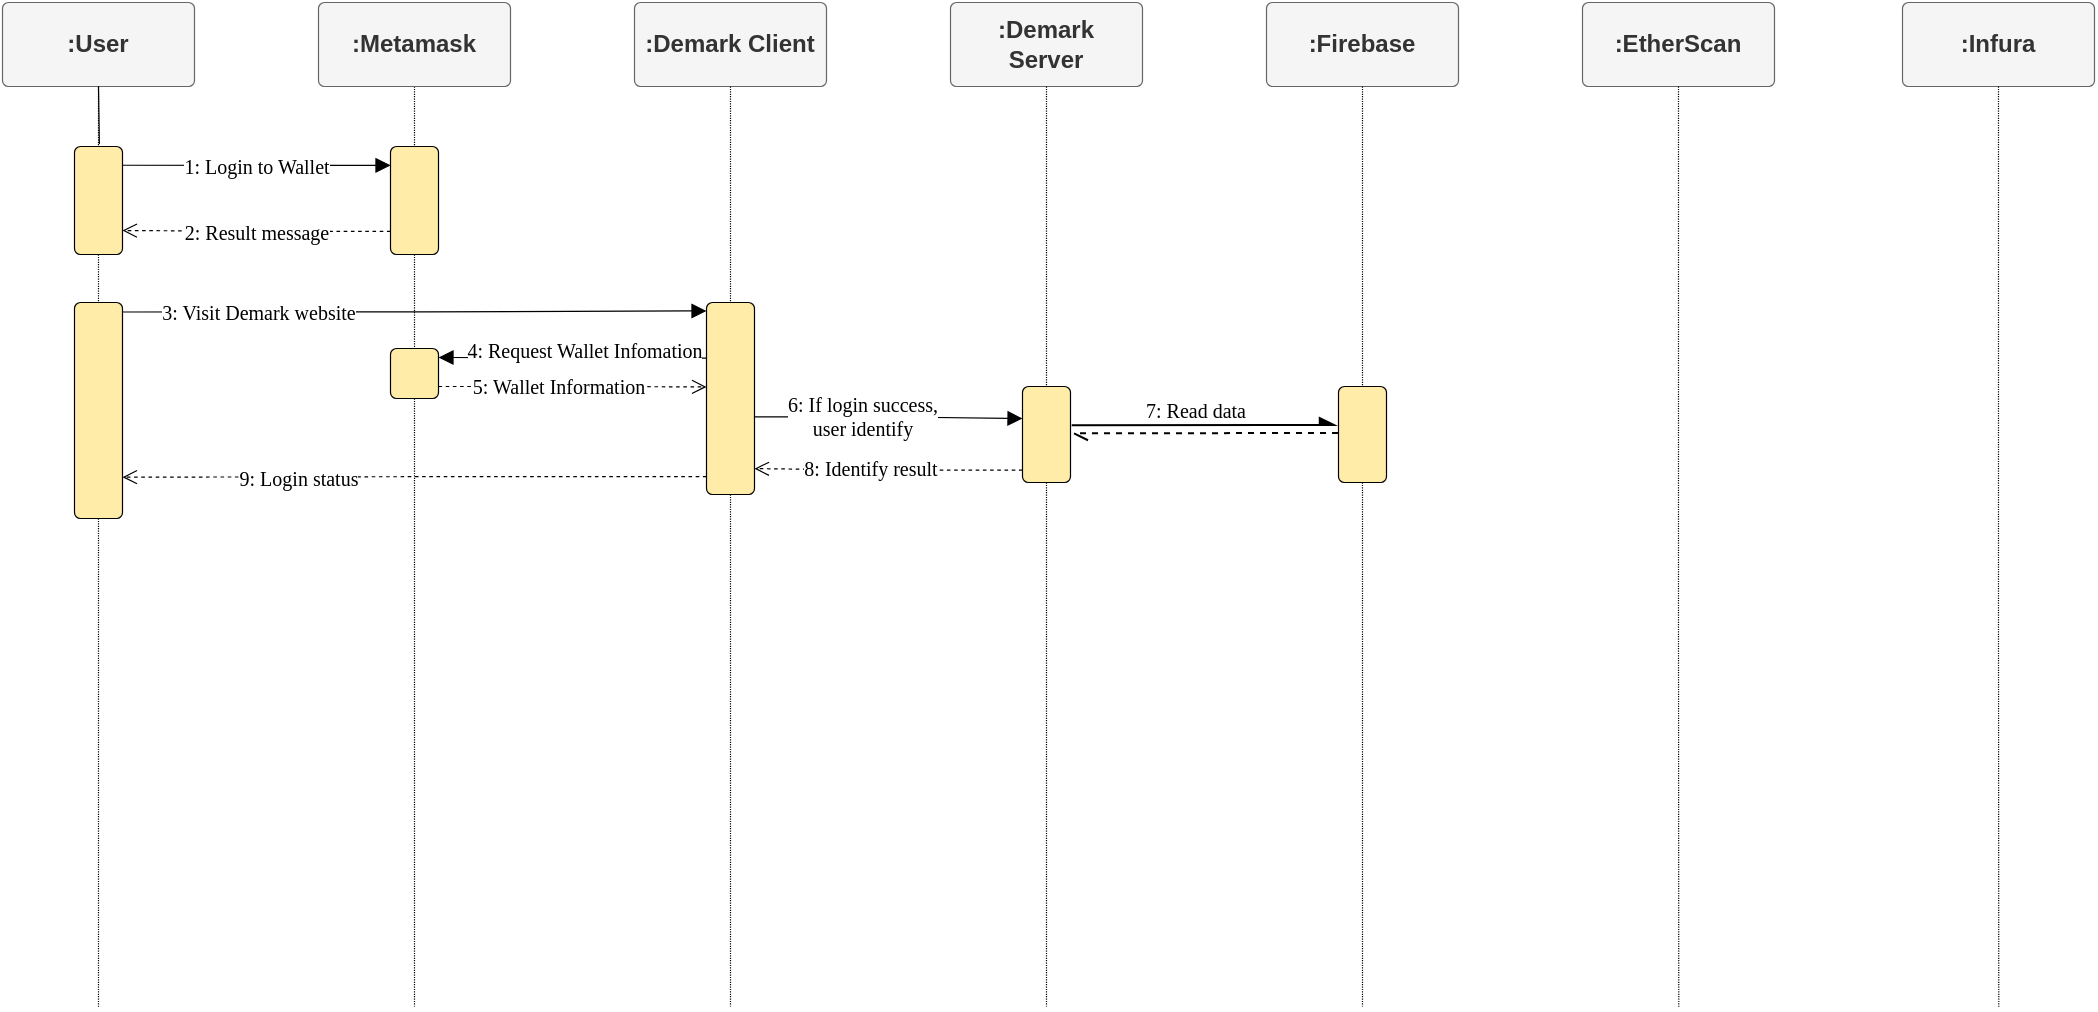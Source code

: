 <mxfile version="10.6.5" type="device"><diagram id="q42SDyfOa0EmIzjOlczK" name="Login"><mxGraphModel dx="1394" dy="725" grid="1" gridSize="10" guides="1" tooltips="1" connect="1" arrows="1" fold="1" page="1" pageScale="1" pageWidth="3300" pageHeight="4681" math="0" shadow="0"><root><mxCell id="0"/><mxCell id="1" parent="0"/><mxCell id="zXqheME5km_wO78jbemi-42" value="" style="html=1;jettySize=18;fontSize=11;strokeOpacity=100;dashed=1;dashPattern=1 1;strokeWidth=0.6;rounded=1;arcSize=10;edgeStyle=orthogonalEdgeStyle;startArrow=none;endArrow=none;exitX=0.5;exitY=1.007;exitPerimeter=1;" parent="1" source="zXqheME5km_wO78jbemi-79" edge="1"><mxGeometry width="100" height="100" relative="1" as="geometry"><mxPoint x="930" y="770" as="targetPoint"/></mxGeometry></mxCell><mxCell id="zXqheME5km_wO78jbemi-43" value="" style="html=1;jettySize=18;fontSize=11;strokeOpacity=100;dashed=1;dashPattern=1 1;strokeWidth=0.6;rounded=1;arcSize=10;edgeStyle=orthogonalEdgeStyle;startArrow=none;endArrow=none;exitX=0.5;exitY=1.007;exitPerimeter=1;" parent="1" source="zXqheME5km_wO78jbemi-47" edge="1"><mxGeometry width="100" height="100" relative="1" as="geometry"><mxPoint x="456" y="770" as="targetPoint"/></mxGeometry></mxCell><mxCell id="zXqheME5km_wO78jbemi-44" value=":User" style="html=1;whiteSpace=wrap;;fontSize=12;fontColor=#333333;fontStyle=1;spacing=5;strokeOpacity=100;fillOpacity=100;rounded=1;absoluteArcSize=1;arcSize=6;fillColor=#f5f5f5;strokeWidth=0.6;strokeColor=#666666;" parent="1" vertex="1"><mxGeometry x="250" y="268" width="96" height="42" as="geometry"/></mxCell><mxCell id="zXqheME5km_wO78jbemi-45" value=":Demark Client" style="html=1;whiteSpace=wrap;;fontSize=12;fontColor=#333333;fontStyle=1;spacing=5;strokeOpacity=100;fillOpacity=100;rounded=1;absoluteArcSize=1;arcSize=6;fillColor=#f5f5f5;strokeWidth=0.6;strokeColor=#666666;" parent="1" vertex="1"><mxGeometry x="566" y="268" width="96" height="42" as="geometry"/></mxCell><mxCell id="zXqheME5km_wO78jbemi-46" value=":Demark Server" style="html=1;whiteSpace=wrap;;fontSize=12;fontColor=#333333;fontStyle=1;spacing=5;strokeOpacity=100;fillOpacity=100;rounded=1;absoluteArcSize=1;arcSize=6;fillColor=#f5f5f5;strokeWidth=0.6;strokeColor=#666666;" parent="1" vertex="1"><mxGeometry x="724" y="268" width="96" height="42" as="geometry"/></mxCell><mxCell id="zXqheME5km_wO78jbemi-47" value=":Metamask" style="html=1;whiteSpace=wrap;;fontSize=12;fontColor=#333333;fontStyle=1;spacing=5;strokeOpacity=100;fillOpacity=100;rounded=1;absoluteArcSize=1;arcSize=6;fillColor=#f5f5f5;strokeWidth=0.6;strokeColor=#666666;" parent="1" vertex="1"><mxGeometry x="408" y="268" width="96" height="42" as="geometry"/></mxCell><mxCell id="zXqheME5km_wO78jbemi-48" value="" style="html=1;jettySize=18;fontSize=11;strokeOpacity=100;strokeWidth=0.6;rounded=1;arcSize=10;edgeStyle=orthogonalEdgeStyle;startArrow=none;endArrow=none;exitX=0.5;exitY=1.007;exitPerimeter=1;" parent="1" source="zXqheME5km_wO78jbemi-44" edge="1"><mxGeometry width="100" height="100" relative="1" as="geometry"><mxPoint x="298.429" y="338.714" as="targetPoint"/></mxGeometry></mxCell><mxCell id="zXqheME5km_wO78jbemi-49" value="" style="html=1;whiteSpace=wrap;;fontSize=11;spacing=0;strokeOpacity=100;fillOpacity=100;rounded=1;absoluteArcSize=1;arcSize=6;fillColor=#ffeca9;strokeWidth=0.6;" parent="1" vertex="1"><mxGeometry x="444" y="340" width="24" height="54" as="geometry"/></mxCell><mxCell id="zXqheME5km_wO78jbemi-50" value="" style="html=1;jettySize=18;fontSize=11;strokeOpacity=100;strokeWidth=0.6;rounded=1;arcSize=10;startArrow=none;endArrow=block;endFill=1;exitX=1.012;exitY=0.166;exitPerimeter=1;entryX=-0.013;entryY=0.166;entryPerimeter=1;" parent="1" source="zXqheME5km_wO78jbemi-61" target="zXqheME5km_wO78jbemi-49" edge="1"><mxGeometry width="100" height="100" relative="1" as="geometry"/></mxCell><mxCell id="zXqheME5km_wO78jbemi-51" value="1: Login to Wallet" style="text;html=1;resizable=0;labelBackgroundColor=#ffffff;align=center;verticalAlign=middle;fontSize=10;fontFamily=Times New Roman;" parent="zXqheME5km_wO78jbemi-50" vertex="1"><mxGeometry relative="1" as="geometry"/></mxCell><mxCell id="zXqheME5km_wO78jbemi-52" value="" style="html=1;jettySize=18;fontSize=11;strokeOpacity=100;dashed=1;dashPattern=1 1;strokeWidth=0.6;rounded=1;arcSize=10;edgeStyle=orthogonalEdgeStyle;startArrow=none;endArrow=none;exitX=0.5;exitY=1.007;exitPerimeter=1;" parent="1" source="zXqheME5km_wO78jbemi-44" edge="1"><mxGeometry width="100" height="100" relative="1" as="geometry"><mxPoint x="297.857" y="770.143" as="targetPoint"/><Array as="points"><mxPoint x="298" y="770"/></Array></mxGeometry></mxCell><mxCell id="zXqheME5km_wO78jbemi-53" value="" style="html=1;whiteSpace=wrap;;fontSize=11;spacing=0;strokeOpacity=100;fillOpacity=100;rounded=1;absoluteArcSize=1;arcSize=6;fillColor=#ffeca9;strokeWidth=0.6;" parent="1" vertex="1"><mxGeometry x="286" y="418" width="24" height="108" as="geometry"/></mxCell><mxCell id="zXqheME5km_wO78jbemi-54" value="" style="html=1;jettySize=18;fontSize=11;strokeOpacity=100;dashed=1;dashPattern=1 1;strokeWidth=0.6;rounded=1;arcSize=10;edgeStyle=orthogonalEdgeStyle;startArrow=none;endArrow=none;exitX=0.5;exitY=1.007;exitPerimeter=1;" parent="1" source="zXqheME5km_wO78jbemi-45" edge="1"><mxGeometry width="100" height="100" relative="1" as="geometry"><mxPoint x="614" y="770" as="targetPoint"/></mxGeometry></mxCell><mxCell id="zXqheME5km_wO78jbemi-55" value="" style="html=1;whiteSpace=wrap;;fontSize=11;spacing=0;strokeOpacity=100;fillOpacity=100;rounded=1;absoluteArcSize=1;arcSize=6;fillColor=#ffeca9;strokeWidth=0.6;" parent="1" vertex="1"><mxGeometry x="602" y="418" width="24" height="96" as="geometry"/></mxCell><mxCell id="zXqheME5km_wO78jbemi-56" value="" style="html=1;jettySize=18;fontSize=11;strokeOpacity=100;dashed=1;dashPattern=1 1;strokeWidth=0.6;rounded=1;arcSize=10;edgeStyle=orthogonalEdgeStyle;startArrow=none;endArrow=none;exitX=0.5;exitY=1.007;exitPerimeter=1;" parent="1" source="zXqheME5km_wO78jbemi-46" edge="1"><mxGeometry width="100" height="100" relative="1" as="geometry"><mxPoint x="772" y="770" as="targetPoint"/></mxGeometry></mxCell><mxCell id="zXqheME5km_wO78jbemi-57" value="" style="html=1;whiteSpace=wrap;;fontSize=11;spacing=0;strokeOpacity=100;fillOpacity=100;rounded=1;absoluteArcSize=1;arcSize=6;fillColor=#ffeca9;strokeWidth=0.6;" parent="1" vertex="1"><mxGeometry x="760" y="460" width="24" height="48" as="geometry"/></mxCell><mxCell id="zXqheME5km_wO78jbemi-58" value=":Firebase" style="html=1;whiteSpace=wrap;;fontSize=12;fontColor=#333333;fontStyle=1;spacing=5;strokeOpacity=100;fillOpacity=100;rounded=1;absoluteArcSize=1;arcSize=6;fillColor=#f5f5f5;strokeWidth=0.6;strokeColor=#666666;" parent="1" vertex="1"><mxGeometry x="882" y="268" width="96" height="42" as="geometry"/></mxCell><mxCell id="zXqheME5km_wO78jbemi-59" value="" style="html=1;jettySize=18;fontSize=11;strokeOpacity=100;strokeWidth=0.6;rounded=1;arcSize=10;edgeStyle=orthogonalEdgeStyle;startArrow=none;endArrow=open;;exitX=-0.013;exitY=0.793;exitPerimeter=1;dashed=1;" parent="1" source="zXqheME5km_wO78jbemi-49" edge="1"><mxGeometry width="100" height="100" relative="1" as="geometry"><mxPoint x="310" y="382" as="targetPoint"/></mxGeometry></mxCell><mxCell id="zXqheME5km_wO78jbemi-60" value="2: Result message" style="text;html=1;resizable=0;labelBackgroundColor=#ffffff;align=center;verticalAlign=middle;fontSize=10;fontFamily=Times New Roman;" parent="zXqheME5km_wO78jbemi-59" vertex="1"><mxGeometry relative="1" as="geometry"/></mxCell><mxCell id="zXqheME5km_wO78jbemi-61" value="" style="html=1;whiteSpace=wrap;;fontSize=11;spacing=0;strokeOpacity=100;fillOpacity=100;rounded=1;absoluteArcSize=1;arcSize=6;fillColor=#ffeca9;strokeWidth=0.6;" parent="1" vertex="1"><mxGeometry x="286" y="340" width="24" height="54" as="geometry"/></mxCell><mxCell id="zXqheME5km_wO78jbemi-62" value="" style="html=1;jettySize=18;fontSize=11;strokeOpacity=100;strokeWidth=0.6;rounded=1;arcSize=10;edgeStyle=orthogonalEdgeStyle;startArrow=none;endArrow=block;endFill=1;exitX=1.012;exitY=0.033;exitPerimeter=1;entryX=-0.013;entryY=0.032;entryPerimeter=1;" parent="1" source="zXqheME5km_wO78jbemi-53" target="zXqheME5km_wO78jbemi-55" edge="1"><mxGeometry width="100" height="100" relative="1" as="geometry"><Array as="points"><mxPoint x="456" y="423"/></Array></mxGeometry></mxCell><mxCell id="zXqheME5km_wO78jbemi-63" value="3: Visit Demark website" style="text;html=1;resizable=0;labelBackgroundColor=#ffffff;align=center;verticalAlign=middle;fontSize=10;fontFamily=Times New Roman;" parent="zXqheME5km_wO78jbemi-62" vertex="1"><mxGeometry x="-0.535" relative="1" as="geometry"/></mxCell><mxCell id="zXqheME5km_wO78jbemi-64" value="" style="html=1;whiteSpace=wrap;;fontSize=11;spacing=0;strokeOpacity=100;fillOpacity=100;rounded=1;absoluteArcSize=1;arcSize=6;fillColor=#ffeca9;strokeWidth=0.6;" parent="1" vertex="1"><mxGeometry x="444" y="441" width="24" height="25" as="geometry"/></mxCell><mxCell id="zXqheME5km_wO78jbemi-65" value="" style="html=1;jettySize=18;fontSize=11;strokeOpacity=100;strokeWidth=0.6;rounded=1;arcSize=10;edgeStyle=orthogonalEdgeStyle;startArrow=none;endArrow=block;endFill=1;exitX=-0.013;exitY=0.284;exitPerimeter=1;entryX=1.012;entryY=0.171;entryPerimeter=1;" parent="1" source="zXqheME5km_wO78jbemi-55" target="zXqheME5km_wO78jbemi-64" edge="1"><mxGeometry width="100" height="100" relative="1" as="geometry"/></mxCell><mxCell id="zXqheME5km_wO78jbemi-66" value="4: Request Wallet Infomation" style="text;html=1;resizable=0;labelBackgroundColor=#ffffff;align=center;verticalAlign=middle;fontSize=10;fontFamily=Times New Roman;" parent="zXqheME5km_wO78jbemi-65" vertex="1"><mxGeometry relative="1" as="geometry"><mxPoint x="5.5" y="-4.5" as="offset"/></mxGeometry></mxCell><mxCell id="zXqheME5km_wO78jbemi-67" value="" style="html=1;jettySize=18;fontSize=11;strokeOpacity=100;strokeWidth=0.6;rounded=1;arcSize=10;edgeStyle=elbowEdgeStyle;startArrow=none;endArrow=open;;entryX=-0.013;entryY=0.438;entryPerimeter=1;dashed=1;" parent="1" target="zXqheME5km_wO78jbemi-55" edge="1"><mxGeometry width="100" height="100" relative="1" as="geometry"><mxPoint x="468" y="460" as="sourcePoint"/></mxGeometry></mxCell><mxCell id="zXqheME5km_wO78jbemi-68" value="5: Wallet Information  " style="text;html=1;resizable=0;labelBackgroundColor=#ffffff;align=center;verticalAlign=middle;fontSize=10;fontFamily=Times New Roman;" parent="zXqheME5km_wO78jbemi-67" vertex="1"><mxGeometry x="-0.11" relative="1" as="geometry"/></mxCell><mxCell id="zXqheME5km_wO78jbemi-69" value="" style="html=1;jettySize=18;fontSize=11;strokeWidth=0.6;rounded=1;arcSize=10;edgeStyle=orthogonalEdgeStyle;startArrow=none;endArrow=open;;exitX=-0.013;exitY=0.918;exitPerimeter=1;entryX=1.012;entryY=0.816;entryPerimeter=1;dashed=1;" parent="1" source="zXqheME5km_wO78jbemi-55" target="zXqheME5km_wO78jbemi-53" edge="1"><mxGeometry width="100" height="100" relative="1" as="geometry"/></mxCell><mxCell id="zXqheME5km_wO78jbemi-70" value="9: Login status" style="text;html=1;resizable=0;labelBackgroundColor=#ffffff;align=center;verticalAlign=middle;fontSize=10;fontFamily=Times New Roman;" parent="zXqheME5km_wO78jbemi-69" vertex="1"><mxGeometry x="0.398" relative="1" as="geometry"/></mxCell><mxCell id="zXqheME5km_wO78jbemi-71" value="" style="html=1;jettySize=18;fontSize=11;strokeWidth=0.6;rounded=1;arcSize=10;edgeStyle=orthogonalEdgeStyle;startArrow=none;endArrow=block;endFill=1;exitX=1.012;exitY=0.598;exitPerimeter=1;entryX=-0.013;entryY=0.329;entryPerimeter=1;" parent="1" source="zXqheME5km_wO78jbemi-55" target="zXqheME5km_wO78jbemi-57" edge="1"><mxGeometry width="100" height="100" relative="1" as="geometry"/></mxCell><mxCell id="zXqheME5km_wO78jbemi-72" value="6: If login success, &#10;user identify " style="text;html=1;resizable=0;labelBackgroundColor=#ffffff;align=center;verticalAlign=middle;fontSize=10;fontFamily=Times New Roman;" parent="zXqheME5km_wO78jbemi-71" vertex="1"><mxGeometry x="-0.204" relative="1" as="geometry"/></mxCell><mxCell id="zXqheME5km_wO78jbemi-73" value="" style="html=1;jettySize=18;fontSize=11;strokeWidth=0.6;rounded=1;arcSize=10;edgeStyle=orthogonalEdgeStyle;startArrow=none;endArrow=open;;exitX=-0.013;exitY=0.88;exitPerimeter=1;entryX=1.012;entryY=0.874;entryPerimeter=1;dashed=1;" parent="1" source="zXqheME5km_wO78jbemi-57" target="zXqheME5km_wO78jbemi-55" edge="1"><mxGeometry width="100" height="100" relative="1" as="geometry"/></mxCell><mxCell id="zXqheME5km_wO78jbemi-74" value="8: Identify result" style="text;html=1;resizable=0;labelBackgroundColor=#ffffff;align=center;verticalAlign=middle;fontSize=10;fontFamily=Times New Roman;" parent="zXqheME5km_wO78jbemi-73" vertex="1"><mxGeometry x="0.14" relative="1" as="geometry"/></mxCell><mxCell id="zXqheME5km_wO78jbemi-75" value=":EtherScan" style="html=1;whiteSpace=wrap;;fontSize=12;fontColor=#333333;fontStyle=1;spacing=5;strokeOpacity=100;fillOpacity=100;rounded=1;absoluteArcSize=1;arcSize=6;fillColor=#f5f5f5;strokeWidth=0.6;strokeColor=#666666;" parent="1" vertex="1"><mxGeometry x="1040" y="268" width="96" height="42" as="geometry"/></mxCell><mxCell id="zXqheME5km_wO78jbemi-76" value="" style="html=1;jettySize=18;fontSize=11;strokeOpacity=100;dashed=1;dashPattern=1 1;strokeWidth=0.6;rounded=1;arcSize=10;edgeStyle=orthogonalEdgeStyle;startArrow=none;endArrow=none;exitX=0.5;exitY=1.007;exitPerimeter=1;" parent="1" source="zXqheME5km_wO78jbemi-75" edge="1"><mxGeometry width="100" height="100" relative="1" as="geometry"><mxPoint x="1088.143" y="770.143" as="targetPoint"/><Array as="points"><mxPoint x="1088" y="586"/></Array></mxGeometry></mxCell><mxCell id="zXqheME5km_wO78jbemi-77" value=":Infura" style="html=1;whiteSpace=wrap;;fontSize=12;fontColor=#333333;fontStyle=1;spacing=5;strokeOpacity=100;fillOpacity=100;rounded=1;absoluteArcSize=1;arcSize=6;fillColor=#f5f5f5;strokeWidth=0.6;strokeColor=#666666;" parent="1" vertex="1"><mxGeometry x="1200" y="268" width="96" height="42" as="geometry"/></mxCell><mxCell id="zXqheME5km_wO78jbemi-78" value="" style="html=1;jettySize=18;fontSize=11;strokeOpacity=100;dashed=1;dashPattern=1 1;strokeWidth=0.6;rounded=1;arcSize=10;edgeStyle=orthogonalEdgeStyle;startArrow=none;endArrow=none;exitX=0.5;exitY=1.007;exitPerimeter=1;" parent="1" source="zXqheME5km_wO78jbemi-77" edge="1"><mxGeometry width="100" height="100" relative="1" as="geometry"><mxPoint x="1248.143" y="770.143" as="targetPoint"/><Array as="points"><mxPoint x="1248" y="586"/></Array></mxGeometry></mxCell><mxCell id="zXqheME5km_wO78jbemi-79" value="" style="html=1;whiteSpace=wrap;;fontSize=11;spacing=0;strokeOpacity=100;fillOpacity=100;rounded=1;absoluteArcSize=1;arcSize=6;fillColor=#ffeca9;strokeWidth=0.6;" parent="1" vertex="1"><mxGeometry x="918" y="460" width="24" height="48" as="geometry"/></mxCell><mxCell id="zXqheME5km_wO78jbemi-80" value="" style="html=1;jettySize=18;fontSize=11;strokeOpacity=100;dashed=1;dashPattern=1 1;strokeWidth=0.6;rounded=1;arcSize=10;edgeStyle=orthogonalEdgeStyle;startArrow=none;endArrow=none;exitX=0.5;exitY=1.007;exitPerimeter=1;" parent="1" source="zXqheME5km_wO78jbemi-58" target="zXqheME5km_wO78jbemi-79" edge="1"><mxGeometry width="100" height="100" relative="1" as="geometry"><mxPoint x="930" y="770" as="targetPoint"/><mxPoint x="930.143" y="310.143" as="sourcePoint"/></mxGeometry></mxCell><mxCell id="s6XIPR70PXLc_w5Ittrb-3" value="" style="endArrow=async;html=1;fontFamily=Times New Roman;fontSize=10;exitX=1;exitY=0.5;exitDx=0;exitDy=0;endFill=1;" parent="1" edge="1"><mxGeometry x="-0.045" y="9" width="50" height="50" relative="1" as="geometry"><mxPoint x="784.857" y="479.643" as="sourcePoint"/><mxPoint x="917" y="479.5" as="targetPoint"/><mxPoint as="offset"/></mxGeometry></mxCell><mxCell id="s6XIPR70PXLc_w5Ittrb-4" value="" style="endArrow=openAsync;html=1;fontFamily=Times New Roman;fontSize=10;entryX=1.05;entryY=0.605;entryDx=0;entryDy=0;endFill=0;startArrow=none;startFill=0;dashed=1;entryPerimeter=0;" parent="1" edge="1"><mxGeometry x="-0.045" y="9" width="50" height="50" relative="1" as="geometry"><mxPoint x="918" y="483.5" as="sourcePoint"/><mxPoint x="786" y="483.643" as="targetPoint"/><mxPoint as="offset"/></mxGeometry></mxCell><mxCell id="s6XIPR70PXLc_w5Ittrb-5" value="7: Read data" style="text;html=1;strokeColor=none;fillColor=none;align=center;verticalAlign=middle;whiteSpace=wrap;rounded=0;fontFamily=Times New Roman;fontSize=10;opacity=60;" parent="1" vertex="1"><mxGeometry x="812" y="462" width="70" height="20" as="geometry"/></mxCell></root></mxGraphModel></diagram><diagram id="dT1an9sNr-g8Qu-HjYo6" name="Activities"><mxGraphModel dx="664" dy="344" grid="1" gridSize="10" guides="1" tooltips="1" connect="1" arrows="1" fold="1" page="1" pageScale="1" pageWidth="3300" pageHeight="4681" math="0" shadow="0"><root><mxCell id="PCtuf9ZsmredUm2nHU_9-0"/><mxCell id="PCtuf9ZsmredUm2nHU_9-1" parent="PCtuf9ZsmredUm2nHU_9-0"/><mxCell id="CdoA7LbWWUph1VwDxsEv-32" value="" style="endArrow=openAsync;html=1;fontFamily=Times New Roman;fontSize=10;endFill=0;startArrow=none;startFill=0;exitX=0.159;exitY=0.013;exitDx=0;exitDy=0;exitPerimeter=0;" edge="1" parent="PCtuf9ZsmredUm2nHU_9-1" source="CdoA7LbWWUph1VwDxsEv-25"><mxGeometry width="50" height="50" relative="1" as="geometry"><mxPoint x="1226" y="450" as="sourcePoint"/><mxPoint x="756" y="452" as="targetPoint"/></mxGeometry></mxCell><mxCell id="vQp72ksrxZ0pHkr8b7_U-1" value="" style="html=1;jettySize=18;fontSize=11;strokeOpacity=100;dashed=1;dashPattern=1 1;strokeWidth=0.6;rounded=1;arcSize=10;edgeStyle=orthogonalEdgeStyle;startArrow=none;endArrow=none;exitX=0.5;exitY=1.007;exitPerimeter=1;" edge="1" parent="PCtuf9ZsmredUm2nHU_9-1" source="CdoA7LbWWUph1VwDxsEv-25"><mxGeometry width="100" height="100" relative="1" as="geometry"><mxPoint x="446" y="478" as="targetPoint"/></mxGeometry></mxCell><mxCell id="vQp72ksrxZ0pHkr8b7_U-2" value=":User" style="html=1;whiteSpace=wrap;;fontSize=12;fontColor=#333333;fontStyle=1;spacing=5;strokeOpacity=100;fillOpacity=100;rounded=1;absoluteArcSize=1;arcSize=6;fillColor=#f5f5f5;strokeWidth=0.6;strokeColor=#666666;opacity=60;" vertex="1" parent="PCtuf9ZsmredUm2nHU_9-1"><mxGeometry x="240" y="258" width="96" height="42" as="geometry"/></mxCell><mxCell id="vQp72ksrxZ0pHkr8b7_U-3" value=":Demark Client" style="html=1;whiteSpace=wrap;;fontSize=12;fontColor=#333333;fontStyle=1;spacing=5;strokeOpacity=100;fillOpacity=100;rounded=1;absoluteArcSize=1;arcSize=6;fillColor=#f5f5f5;strokeWidth=0.6;strokeColor=#666666;opacity=60;" vertex="1" parent="PCtuf9ZsmredUm2nHU_9-1"><mxGeometry x="556" y="258" width="96" height="42" as="geometry"/></mxCell><mxCell id="vQp72ksrxZ0pHkr8b7_U-5" value=":Metamask" style="html=1;whiteSpace=wrap;;fontSize=12;fontColor=#333333;fontStyle=1;spacing=5;strokeOpacity=100;fillOpacity=100;rounded=1;absoluteArcSize=1;arcSize=6;fillColor=#f5f5f5;strokeWidth=0.6;strokeColor=#666666;opacity=60;" vertex="1" parent="PCtuf9ZsmredUm2nHU_9-1"><mxGeometry x="398" y="258" width="96" height="42" as="geometry"/></mxCell><mxCell id="vQp72ksrxZ0pHkr8b7_U-10" value="" style="html=1;jettySize=18;fontSize=11;strokeOpacity=100;dashed=1;dashPattern=1 1;strokeWidth=0.6;rounded=1;arcSize=10;edgeStyle=orthogonalEdgeStyle;startArrow=none;endArrow=none;exitX=0.5;exitY=1;exitDx=0;exitDy=0;" edge="1" parent="PCtuf9ZsmredUm2nHU_9-1" source="CdoA7LbWWUph1VwDxsEv-28"><mxGeometry width="100" height="100" relative="1" as="geometry"><mxPoint x="288" y="478" as="targetPoint"/><Array as="points"/></mxGeometry></mxCell><mxCell id="vQp72ksrxZ0pHkr8b7_U-12" value="" style="html=1;jettySize=18;fontSize=11;strokeOpacity=100;dashed=1;dashPattern=1 1;strokeWidth=0.6;rounded=1;arcSize=10;edgeStyle=orthogonalEdgeStyle;startArrow=none;endArrow=none;exitX=0.5;exitY=1.007;exitPerimeter=1;" edge="1" parent="PCtuf9ZsmredUm2nHU_9-1" source="vQp72ksrxZ0pHkr8b7_U-3"><mxGeometry width="100" height="100" relative="1" as="geometry"><mxPoint x="604" y="480" as="targetPoint"/></mxGeometry></mxCell><mxCell id="vQp72ksrxZ0pHkr8b7_U-23" value="" style="html=1;jettySize=18;fontSize=11;strokeOpacity=100;strokeWidth=0.6;rounded=1;arcSize=10;edgeStyle=orthogonalEdgeStyle;startArrow=none;endArrow=block;endFill=1;exitX=-0.013;exitY=0.284;exitPerimeter=1;entryX=1.012;entryY=0.171;entryPerimeter=1;" edge="1" parent="PCtuf9ZsmredUm2nHU_9-1" source="vQp72ksrxZ0pHkr8b7_U-13"><mxGeometry width="100" height="100" relative="1" as="geometry"><mxPoint x="458" y="435.714" as="targetPoint"/></mxGeometry></mxCell><mxCell id="vQp72ksrxZ0pHkr8b7_U-40" value=":Infura" style="html=1;whiteSpace=wrap;;fontSize=12;fontColor=#333333;fontStyle=1;spacing=5;strokeOpacity=100;fillOpacity=100;rounded=1;absoluteArcSize=1;arcSize=6;fillColor=#f5f5f5;strokeWidth=0.6;strokeColor=#666666;opacity=60;" vertex="1" parent="PCtuf9ZsmredUm2nHU_9-1"><mxGeometry x="720" y="258" width="96" height="42" as="geometry"/></mxCell><mxCell id="vQp72ksrxZ0pHkr8b7_U-41" value="" style="html=1;jettySize=18;fontSize=11;strokeOpacity=100;dashed=1;dashPattern=1 1;strokeWidth=0.6;rounded=1;arcSize=10;edgeStyle=orthogonalEdgeStyle;startArrow=none;endArrow=none;exitX=0.5;exitY=1.007;exitPerimeter=1;" edge="1" source="vQp72ksrxZ0pHkr8b7_U-40" parent="PCtuf9ZsmredUm2nHU_9-1"><mxGeometry width="100" height="100" relative="1" as="geometry"><mxPoint x="768" y="480" as="targetPoint"/><Array as="points"><mxPoint x="768" y="480"/><mxPoint x="768" y="480"/></Array></mxGeometry></mxCell><mxCell id="CdoA7LbWWUph1VwDxsEv-0" value="1: Perform action&lt;br&gt;&amp;nbsp;( Buy token, transfer token,&amp;nbsp; bonus, deposit, get reward, withdraw)&amp;nbsp;" style="endArrow=classic;html=1;fontFamily=Times New Roman;fontSize=10;entryX=0;entryY=0.25;entryDx=0;entryDy=0;" edge="1" parent="PCtuf9ZsmredUm2nHU_9-1" target="CdoA7LbWWUph1VwDxsEv-1"><mxGeometry x="-0.038" y="14" width="50" height="50" relative="1" as="geometry"><mxPoint x="301" y="354" as="sourcePoint"/><mxPoint x="580" y="360" as="targetPoint"/><mxPoint as="offset"/></mxGeometry></mxCell><mxCell id="CdoA7LbWWUph1VwDxsEv-1" value="" style="html=1;whiteSpace=wrap;;fontSize=11;spacing=0;strokeOpacity=100;fillOpacity=100;rounded=1;absoluteArcSize=1;arcSize=6;fillColor=#ffeca9;strokeWidth=0.6;" vertex="1" parent="PCtuf9ZsmredUm2nHU_9-1"><mxGeometry x="590" y="340" width="24" height="54" as="geometry"/></mxCell><mxCell id="CdoA7LbWWUph1VwDxsEv-6" value="" style="endArrow=none;html=1;fontFamily=Times New Roman;fontSize=10;endFill=0;startArrow=classic;startFill=1;entryX=0;entryY=0.926;entryDx=0;entryDy=0;entryPerimeter=0;" edge="1" parent="PCtuf9ZsmredUm2nHU_9-1" target="CdoA7LbWWUph1VwDxsEv-1"><mxGeometry width="50" height="50" relative="1" as="geometry"><mxPoint x="457" y="390" as="sourcePoint"/><mxPoint x="455.651" y="380.772" as="targetPoint"/><Array as="points"><mxPoint x="490" y="390"/></Array></mxGeometry></mxCell><mxCell id="CdoA7LbWWUph1VwDxsEv-8" value="3: Request to sign the transaction" style="text;html=1;strokeColor=none;fillColor=none;align=center;verticalAlign=middle;whiteSpace=wrap;rounded=0;fontFamily=Times New Roman;fontSize=10;" vertex="1" parent="PCtuf9ZsmredUm2nHU_9-1"><mxGeometry x="460" y="367" width="130" height="20" as="geometry"/></mxCell><mxCell id="CdoA7LbWWUph1VwDxsEv-11" value="" style="endArrow=none;html=1;fontFamily=Times New Roman;fontSize=10;exitX=1;exitY=0.25;exitDx=0;exitDy=0;startArrow=async;startFill=1;endFill=0;" edge="1" parent="PCtuf9ZsmredUm2nHU_9-1" source="CdoA7LbWWUph1VwDxsEv-12"><mxGeometry width="50" height="50" relative="1" as="geometry"><mxPoint x="350" y="440" as="sourcePoint"/><mxPoint x="437" y="399" as="targetPoint"/></mxGeometry></mxCell><mxCell id="CdoA7LbWWUph1VwDxsEv-12" value="" style="html=1;whiteSpace=wrap;;fontSize=11;spacing=0;strokeOpacity=100;fillOpacity=100;rounded=1;absoluteArcSize=1;arcSize=6;fillColor=#ffeca9;strokeWidth=0.6;" vertex="1" parent="PCtuf9ZsmredUm2nHU_9-1"><mxGeometry x="276" y="394" width="24" height="26" as="geometry"/></mxCell><mxCell id="CdoA7LbWWUph1VwDxsEv-13" value="" style="html=1;jettySize=18;fontSize=11;strokeOpacity=100;dashed=1;dashPattern=1 1;strokeWidth=0.6;rounded=1;arcSize=10;edgeStyle=orthogonalEdgeStyle;startArrow=none;endArrow=none;exitX=0.5;exitY=1;exitDx=0;exitDy=0;" edge="1" parent="PCtuf9ZsmredUm2nHU_9-1" source="vQp72ksrxZ0pHkr8b7_U-2" target="CdoA7LbWWUph1VwDxsEv-12"><mxGeometry width="100" height="100" relative="1" as="geometry"><mxPoint x="288" y="760" as="targetPoint"/><mxPoint x="287.889" y="300" as="sourcePoint"/><Array as="points"/></mxGeometry></mxCell><mxCell id="Vd2esfuzQnDg_QRW6wkX-0" value="" style="html=1;whiteSpace=wrap;;fontSize=11;spacing=0;strokeOpacity=100;fillOpacity=100;rounded=1;absoluteArcSize=1;arcSize=6;fillColor=#ffeca9;strokeWidth=0.6;" vertex="1" parent="PCtuf9ZsmredUm2nHU_9-1"><mxGeometry x="276" y="350" width="24" height="20" as="geometry"/></mxCell><mxCell id="CdoA7LbWWUph1VwDxsEv-15" value="4:&amp;nbsp; Request user to confirm the transaction" style="text;html=1;strokeColor=none;fillColor=none;align=center;verticalAlign=middle;whiteSpace=wrap;rounded=0;fontFamily=Times New Roman;fontSize=10;" vertex="1" parent="PCtuf9ZsmredUm2nHU_9-1"><mxGeometry x="313" y="374" width="110" height="20" as="geometry"/></mxCell><mxCell id="CdoA7LbWWUph1VwDxsEv-17" value="" style="endArrow=none;dashed=1;html=1;fontFamily=Times New Roman;fontSize=10;endFill=0;startArrow=openAsync;startFill=0;entryX=0.984;entryY=0.402;entryDx=0;entryDy=0;exitX=0;exitY=0.5;exitDx=0;exitDy=0;entryPerimeter=0;" edge="1" parent="PCtuf9ZsmredUm2nHU_9-1" source="CdoA7LbWWUph1VwDxsEv-2" target="CdoA7LbWWUph1VwDxsEv-12"><mxGeometry width="50" height="50" relative="1" as="geometry"><mxPoint x="436" y="407" as="sourcePoint"/><mxPoint x="436" y="407" as="targetPoint"/></mxGeometry></mxCell><mxCell id="CdoA7LbWWUph1VwDxsEv-18" value="5: Result of the transaction confirmation" style="text;html=1;strokeColor=none;fillColor=none;align=center;verticalAlign=middle;whiteSpace=wrap;rounded=0;fontFamily=Times New Roman;fontSize=10;" vertex="1" parent="PCtuf9ZsmredUm2nHU_9-1"><mxGeometry x="313" y="407" width="117" height="20" as="geometry"/></mxCell><mxCell id="CdoA7LbWWUph1VwDxsEv-19" value="" style="endArrow=classic;html=1;fontFamily=Times New Roman;fontSize=10;exitX=1;exitY=0.75;exitDx=0;exitDy=0;entryX=0;entryY=0.148;entryDx=0;entryDy=0;entryPerimeter=0;" edge="1" parent="PCtuf9ZsmredUm2nHU_9-1" source="CdoA7LbWWUph1VwDxsEv-2" target="CdoA7LbWWUph1VwDxsEv-20"><mxGeometry width="50" height="50" relative="1" as="geometry"><mxPoint x="570" y="470" as="sourcePoint"/><mxPoint x="1210" y="404" as="targetPoint"/></mxGeometry></mxCell><mxCell id="CdoA7LbWWUph1VwDxsEv-20" value="" style="html=1;whiteSpace=wrap;;fontSize=11;spacing=0;strokeOpacity=100;fillOpacity=100;rounded=1;absoluteArcSize=1;arcSize=6;fillColor=#ffeca9;strokeWidth=0.6;" vertex="1" parent="PCtuf9ZsmredUm2nHU_9-1"><mxGeometry x="756" y="404" width="24" height="56" as="geometry"/></mxCell><mxCell id="CdoA7LbWWUph1VwDxsEv-22" value="6:&amp;nbsp; If the transaction had already confirmed, broadcasted transaction&amp;nbsp;&amp;nbsp;" style="text;html=1;strokeColor=none;fillColor=none;align=center;verticalAlign=middle;whiteSpace=wrap;rounded=0;fontFamily=Times New Roman;fontSize=10;" vertex="1" parent="PCtuf9ZsmredUm2nHU_9-1"><mxGeometry x="460" y="394" width="298" height="20" as="geometry"/></mxCell><mxCell id="CdoA7LbWWUph1VwDxsEv-23" value="" style="endArrow=openAsync;html=1;fontFamily=Times New Roman;fontSize=10;endFill=0;startArrow=none;startFill=0;dashed=1;entryX=0.5;entryY=0;entryDx=0;entryDy=0;exitX=-0.013;exitY=0.952;exitDx=0;exitDy=0;exitPerimeter=0;" edge="1" parent="PCtuf9ZsmredUm2nHU_9-1" source="CdoA7LbWWUph1VwDxsEv-20" target="CdoA7LbWWUph1VwDxsEv-25"><mxGeometry width="50" height="50" relative="1" as="geometry"><mxPoint x="757" y="460" as="sourcePoint"/><mxPoint x="470" y="456" as="targetPoint"/></mxGeometry></mxCell><mxCell id="CdoA7LbWWUph1VwDxsEv-25" value="" style="rounded=1;whiteSpace=wrap;html=1;fontFamily=Times New Roman;fontSize=10;fillColor=#fff2cc;strokeColor=#d6b656;direction=south;" vertex="1" parent="PCtuf9ZsmredUm2nHU_9-1"><mxGeometry x="436" y="450" width="20" height="20" as="geometry"/></mxCell><mxCell id="CdoA7LbWWUph1VwDxsEv-26" value="" style="html=1;jettySize=18;fontSize=11;strokeOpacity=100;dashed=1;dashPattern=1 1;strokeWidth=0.6;rounded=1;arcSize=10;edgeStyle=orthogonalEdgeStyle;startArrow=none;endArrow=none;exitX=0.5;exitY=1.007;exitPerimeter=1;" edge="1" parent="PCtuf9ZsmredUm2nHU_9-1" source="vQp72ksrxZ0pHkr8b7_U-5" target="CdoA7LbWWUph1VwDxsEv-25"><mxGeometry width="100" height="100" relative="1" as="geometry"><mxPoint x="446" y="760" as="targetPoint"/><mxPoint x="446" y="300" as="sourcePoint"/></mxGeometry></mxCell><mxCell id="CdoA7LbWWUph1VwDxsEv-2" value="" style="rounded=1;whiteSpace=wrap;html=1;fontFamily=Times New Roman;fontSize=10;fillColor=#fff2cc;strokeColor=#d6b656;" vertex="1" parent="PCtuf9ZsmredUm2nHU_9-1"><mxGeometry x="436" y="385" width="20" height="38" as="geometry"/></mxCell><mxCell id="CdoA7LbWWUph1VwDxsEv-27" value="7: Synchronize the transaction information" style="text;html=1;strokeColor=none;fillColor=none;align=center;verticalAlign=middle;whiteSpace=wrap;rounded=0;fontFamily=Times New Roman;fontSize=10;" vertex="1" parent="PCtuf9ZsmredUm2nHU_9-1"><mxGeometry x="510" y="427" width="244" height="20" as="geometry"/></mxCell><mxCell id="CdoA7LbWWUph1VwDxsEv-29" value="" style="html=1;jettySize=18;fontSize=11;strokeOpacity=100;dashed=1;dashPattern=1 1;strokeWidth=0.6;rounded=1;arcSize=10;edgeStyle=orthogonalEdgeStyle;startArrow=none;endArrow=none;exitX=0.5;exitY=1;exitDx=0;exitDy=0;" edge="1" parent="PCtuf9ZsmredUm2nHU_9-1" source="CdoA7LbWWUph1VwDxsEv-12"><mxGeometry width="100" height="100" relative="1" as="geometry"><mxPoint x="288" y="480" as="targetPoint"/><mxPoint x="288" y="419.862" as="sourcePoint"/><Array as="points"/></mxGeometry></mxCell><mxCell id="CdoA7LbWWUph1VwDxsEv-30" value="" style="endArrow=classic;html=1;fontFamily=Times New Roman;fontSize=10;dashed=1;" edge="1" parent="PCtuf9ZsmredUm2nHU_9-1"><mxGeometry width="50" height="50" relative="1" as="geometry"><mxPoint x="436" y="464" as="sourcePoint"/><mxPoint x="298" y="464" as="targetPoint"/></mxGeometry></mxCell><mxCell id="CdoA7LbWWUph1VwDxsEv-31" value="8: Transaction status" style="text;html=1;strokeColor=none;fillColor=none;align=center;verticalAlign=middle;whiteSpace=wrap;rounded=0;fontFamily=Times New Roman;fontSize=10;" vertex="1" parent="PCtuf9ZsmredUm2nHU_9-1"><mxGeometry x="316" y="444" width="102" height="20" as="geometry"/></mxCell><mxCell id="CdoA7LbWWUph1VwDxsEv-28" value="" style="rounded=1;whiteSpace=wrap;html=1;fontFamily=Times New Roman;fontSize=10;fillColor=#fff2cc;strokeColor=#d6b656;" vertex="1" parent="PCtuf9ZsmredUm2nHU_9-1"><mxGeometry x="278" y="450" width="20" height="24" as="geometry"/></mxCell></root></mxGraphModel></diagram><diagram id="axk5HW4smJ38QVIEiXZB" name="ICO"><mxGraphModel dx="1394" dy="725" grid="1" gridSize="10" guides="1" tooltips="1" connect="1" arrows="1" fold="1" page="1" pageScale="1" pageWidth="3300" pageHeight="4681" math="0" shadow="0"><root><mxCell id="s3UjkNReFu5otyfk4uMd-0"/><mxCell id="s3UjkNReFu5otyfk4uMd-1" parent="s3UjkNReFu5otyfk4uMd-0"/><mxCell id="EB_uWXWFt_cRKeN--5xL-0" value="" style="html=1;jettySize=18;fontSize=11;strokeOpacity=100;dashed=1;dashPattern=1 1;strokeWidth=0.6;rounded=1;arcSize=10;edgeStyle=orthogonalEdgeStyle;startArrow=none;endArrow=none;exitX=0.5;exitY=1.007;exitPerimeter=1;" parent="s3UjkNReFu5otyfk4uMd-1" edge="1"><mxGeometry width="100" height="100" relative="1" as="geometry"><mxPoint x="930" y="770" as="targetPoint"/><mxPoint x="930" y="508" as="sourcePoint"/></mxGeometry></mxCell><mxCell id="EB_uWXWFt_cRKeN--5xL-1" value="" style="html=1;jettySize=18;fontSize=11;strokeOpacity=100;dashed=1;dashPattern=1 1;strokeWidth=0.6;rounded=1;arcSize=10;edgeStyle=orthogonalEdgeStyle;startArrow=none;endArrow=none;exitX=0.5;exitY=1.007;exitPerimeter=1;" parent="s3UjkNReFu5otyfk4uMd-1" source="EB_uWXWFt_cRKeN--5xL-5" edge="1"><mxGeometry width="100" height="100" relative="1" as="geometry"><mxPoint x="456.0" y="770" as="targetPoint"/></mxGeometry></mxCell><mxCell id="EB_uWXWFt_cRKeN--5xL-2" value=":User" style="html=1;whiteSpace=wrap;;fontSize=12;fontColor=#333333;fontStyle=1;spacing=5;strokeOpacity=100;fillOpacity=100;rounded=1;absoluteArcSize=1;arcSize=6;fillColor=#f5f5f5;strokeWidth=0.6;strokeColor=#666666;" parent="s3UjkNReFu5otyfk4uMd-1" vertex="1"><mxGeometry x="250" y="268" width="96" height="42" as="geometry"/></mxCell><mxCell id="EB_uWXWFt_cRKeN--5xL-3" value=":Demark Client" style="html=1;whiteSpace=wrap;;fontSize=12;fontColor=#333333;fontStyle=1;spacing=5;strokeOpacity=100;fillOpacity=100;rounded=1;absoluteArcSize=1;arcSize=6;fillColor=#f5f5f5;strokeWidth=0.6;strokeColor=#666666;" parent="s3UjkNReFu5otyfk4uMd-1" vertex="1"><mxGeometry x="566" y="268" width="96" height="42" as="geometry"/></mxCell><mxCell id="EB_uWXWFt_cRKeN--5xL-4" value=":Demark Server" style="html=1;whiteSpace=wrap;;fontSize=12;fontColor=#333333;fontStyle=1;spacing=5;strokeOpacity=100;fillOpacity=100;rounded=1;absoluteArcSize=1;arcSize=6;fillColor=#f5f5f5;strokeWidth=0.6;strokeColor=#666666;" parent="s3UjkNReFu5otyfk4uMd-1" vertex="1"><mxGeometry x="724" y="268" width="96" height="42" as="geometry"/></mxCell><mxCell id="EB_uWXWFt_cRKeN--5xL-5" value=":Metamask" style="html=1;whiteSpace=wrap;;fontSize=12;fontColor=#333333;fontStyle=1;spacing=5;strokeOpacity=100;fillOpacity=100;rounded=1;absoluteArcSize=1;arcSize=6;fillColor=#f5f5f5;strokeWidth=0.6;strokeColor=#666666;" parent="s3UjkNReFu5otyfk4uMd-1" vertex="1"><mxGeometry x="408" y="268" width="96" height="42" as="geometry"/></mxCell><mxCell id="EB_uWXWFt_cRKeN--5xL-6" value="" style="html=1;jettySize=18;fontSize=11;strokeOpacity=100;strokeWidth=0.6;rounded=1;arcSize=10;edgeStyle=orthogonalEdgeStyle;startArrow=none;endArrow=none;exitX=0.5;exitY=1.007;exitPerimeter=1;" parent="s3UjkNReFu5otyfk4uMd-1" source="EB_uWXWFt_cRKeN--5xL-2" edge="1"><mxGeometry width="100" height="100" relative="1" as="geometry"><mxPoint x="298.379" y="338.448" as="targetPoint"/></mxGeometry></mxCell><mxCell id="EB_uWXWFt_cRKeN--5xL-10" value="" style="html=1;jettySize=18;fontSize=11;strokeOpacity=100;dashed=1;dashPattern=1 1;strokeWidth=0.6;rounded=1;arcSize=10;edgeStyle=orthogonalEdgeStyle;startArrow=none;endArrow=none;exitX=0.5;exitY=1.007;exitPerimeter=1;" parent="s3UjkNReFu5otyfk4uMd-1" source="EB_uWXWFt_cRKeN--5xL-2" edge="1"><mxGeometry width="100" height="100" relative="1" as="geometry"><mxPoint x="297.69" y="770.172" as="targetPoint"/><Array as="points"><mxPoint x="298" y="770"/></Array></mxGeometry></mxCell><mxCell id="EB_uWXWFt_cRKeN--5xL-12" value="" style="html=1;jettySize=18;fontSize=11;strokeOpacity=100;dashed=1;dashPattern=1 1;strokeWidth=0.6;rounded=1;arcSize=10;edgeStyle=orthogonalEdgeStyle;startArrow=none;endArrow=none;exitX=0.5;exitY=1.007;exitPerimeter=1;" parent="s3UjkNReFu5otyfk4uMd-1" source="EB_uWXWFt_cRKeN--5xL-3" edge="1"><mxGeometry width="100" height="100" relative="1" as="geometry"><mxPoint x="614.0" y="770" as="targetPoint"/></mxGeometry></mxCell><mxCell id="EB_uWXWFt_cRKeN--5xL-14" value="" style="html=1;jettySize=18;fontSize=11;strokeOpacity=100;dashed=1;dashPattern=1 1;strokeWidth=0.6;rounded=1;arcSize=10;edgeStyle=orthogonalEdgeStyle;startArrow=none;endArrow=none;exitX=0.5;exitY=1.007;exitPerimeter=1;" parent="s3UjkNReFu5otyfk4uMd-1" source="EB_uWXWFt_cRKeN--5xL-4" edge="1"><mxGeometry width="100" height="100" relative="1" as="geometry"><mxPoint x="772" y="770" as="targetPoint"/></mxGeometry></mxCell><mxCell id="EB_uWXWFt_cRKeN--5xL-16" value=":Firebase" style="html=1;whiteSpace=wrap;;fontSize=12;fontColor=#333333;fontStyle=1;spacing=5;strokeOpacity=100;fillOpacity=100;rounded=1;absoluteArcSize=1;arcSize=6;fillColor=#f5f5f5;strokeWidth=0.6;strokeColor=#666666;" parent="s3UjkNReFu5otyfk4uMd-1" vertex="1"><mxGeometry x="882" y="268" width="96" height="42" as="geometry"/></mxCell><mxCell id="EB_uWXWFt_cRKeN--5xL-33" value=":EtherScan" style="html=1;whiteSpace=wrap;;fontSize=12;fontColor=#333333;fontStyle=1;spacing=5;strokeOpacity=100;fillOpacity=100;rounded=1;absoluteArcSize=1;arcSize=6;fillColor=#f5f5f5;strokeWidth=0.6;strokeColor=#666666;" parent="s3UjkNReFu5otyfk4uMd-1" vertex="1"><mxGeometry x="1040" y="268" width="96" height="42" as="geometry"/></mxCell><mxCell id="EB_uWXWFt_cRKeN--5xL-34" value="" style="html=1;jettySize=18;fontSize=11;strokeOpacity=100;dashed=1;dashPattern=1 1;strokeWidth=0.6;rounded=1;arcSize=10;edgeStyle=orthogonalEdgeStyle;startArrow=none;endArrow=none;exitX=0.5;exitY=1.007;exitPerimeter=1;" parent="s3UjkNReFu5otyfk4uMd-1" source="EB_uWXWFt_cRKeN--5xL-33" edge="1"><mxGeometry width="100" height="100" relative="1" as="geometry"><mxPoint x="1088.034" y="770.172" as="targetPoint"/><Array as="points"><mxPoint x="1088" y="586"/></Array></mxGeometry></mxCell><mxCell id="EB_uWXWFt_cRKeN--5xL-35" value=":Infura" style="html=1;whiteSpace=wrap;;fontSize=12;fontColor=#333333;fontStyle=1;spacing=5;strokeOpacity=100;fillOpacity=100;rounded=1;absoluteArcSize=1;arcSize=6;fillColor=#f5f5f5;strokeWidth=0.6;strokeColor=#666666;" parent="s3UjkNReFu5otyfk4uMd-1" vertex="1"><mxGeometry x="1200" y="268" width="96" height="42" as="geometry"/></mxCell><mxCell id="EB_uWXWFt_cRKeN--5xL-36" value="" style="html=1;jettySize=18;fontSize=11;strokeOpacity=100;dashed=1;dashPattern=1 1;strokeWidth=0.6;rounded=1;arcSize=10;edgeStyle=orthogonalEdgeStyle;startArrow=none;endArrow=none;exitX=0.5;exitY=1.007;exitPerimeter=1;" parent="s3UjkNReFu5otyfk4uMd-1" source="EB_uWXWFt_cRKeN--5xL-35" edge="1"><mxGeometry width="100" height="100" relative="1" as="geometry"><mxPoint x="1248.034" y="770.172" as="targetPoint"/><Array as="points"><mxPoint x="1248" y="586"/></Array></mxGeometry></mxCell><mxCell id="EB_uWXWFt_cRKeN--5xL-38" value="" style="html=1;jettySize=18;fontSize=11;strokeOpacity=100;dashed=1;dashPattern=1 1;strokeWidth=0.6;rounded=1;arcSize=10;edgeStyle=orthogonalEdgeStyle;startArrow=none;endArrow=none;exitX=0.5;exitY=1.007;exitPerimeter=1;" parent="s3UjkNReFu5otyfk4uMd-1" source="EB_uWXWFt_cRKeN--5xL-16" edge="1"><mxGeometry width="100" height="100" relative="1" as="geometry"><mxPoint x="930" y="460" as="targetPoint"/><mxPoint x="930.143" y="310.143" as="sourcePoint"/></mxGeometry></mxCell></root></mxGraphModel></diagram><diagram id="VJchdWv_nod7L3-lVQmN" name="Manage Token, ICO"><mxGraphModel dx="1394" dy="725" grid="1" gridSize="10" guides="1" tooltips="1" connect="1" arrows="1" fold="1" page="1" pageScale="1" pageWidth="3300" pageHeight="4681" math="0" shadow="0"><root><mxCell id="YH_2OdPkYM3aiMXXsidn-0"/><mxCell id="YH_2OdPkYM3aiMXXsidn-1" parent="YH_2OdPkYM3aiMXXsidn-0"/><mxCell id="0UAo2sDopgsZWy3z6y4h-1" value="" style="html=1;jettySize=18;fontSize=11;strokeOpacity=100;dashed=1;dashPattern=1 1;strokeWidth=0.6;rounded=1;arcSize=10;edgeStyle=orthogonalEdgeStyle;startArrow=none;endArrow=none;exitX=0.5;exitY=1.007;exitPerimeter=1;" parent="YH_2OdPkYM3aiMXXsidn-1" source="0UAo2sDopgsZWy3z6y4h-5" edge="1"><mxGeometry width="100" height="100" relative="1" as="geometry"><mxPoint x="456" y="520" as="targetPoint"/></mxGeometry></mxCell><mxCell id="0UAo2sDopgsZWy3z6y4h-2" value=":User" style="html=1;whiteSpace=wrap;;fontSize=12;fontColor=#333333;fontStyle=1;spacing=5;strokeOpacity=100;fillOpacity=100;rounded=1;absoluteArcSize=1;arcSize=6;fillColor=#f5f5f5;strokeWidth=0.6;strokeColor=#666666;" parent="YH_2OdPkYM3aiMXXsidn-1" vertex="1"><mxGeometry x="250" y="268" width="96" height="42" as="geometry"/></mxCell><mxCell id="0UAo2sDopgsZWy3z6y4h-3" value=":Demark Client" style="html=1;whiteSpace=wrap;;fontSize=12;fontColor=#333333;fontStyle=1;spacing=5;strokeOpacity=100;fillOpacity=100;rounded=1;absoluteArcSize=1;arcSize=6;fillColor=#f5f5f5;strokeWidth=0.6;strokeColor=#666666;" parent="YH_2OdPkYM3aiMXXsidn-1" vertex="1"><mxGeometry x="566" y="268" width="96" height="42" as="geometry"/></mxCell><mxCell id="0UAo2sDopgsZWy3z6y4h-4" value=":Firebase" style="html=1;whiteSpace=wrap;;fontSize=12;fontColor=#333333;fontStyle=1;spacing=5;strokeOpacity=100;fillOpacity=100;rounded=1;absoluteArcSize=1;arcSize=6;fillColor=#f5f5f5;strokeWidth=0.6;strokeColor=#666666;" parent="YH_2OdPkYM3aiMXXsidn-1" vertex="1"><mxGeometry x="724" y="268" width="96" height="42" as="geometry"/></mxCell><mxCell id="0UAo2sDopgsZWy3z6y4h-5" value=":Metamask" style="html=1;whiteSpace=wrap;;fontSize=12;fontColor=#333333;fontStyle=1;spacing=5;strokeOpacity=100;fillOpacity=100;rounded=1;absoluteArcSize=1;arcSize=6;fillColor=#f5f5f5;strokeWidth=0.6;strokeColor=#666666;" parent="YH_2OdPkYM3aiMXXsidn-1" vertex="1"><mxGeometry x="408" y="268" width="96" height="42" as="geometry"/></mxCell><mxCell id="0UAo2sDopgsZWy3z6y4h-10" value="" style="html=1;jettySize=18;fontSize=11;strokeOpacity=100;dashed=1;dashPattern=1 1;strokeWidth=0.6;rounded=1;arcSize=10;edgeStyle=orthogonalEdgeStyle;startArrow=none;endArrow=none;exitX=0.5;exitY=1;exitDx=0;exitDy=0;" parent="YH_2OdPkYM3aiMXXsidn-1" source="0UAo2sDopgsZWy3z6y4h-2" edge="1"><mxGeometry width="100" height="100" relative="1" as="geometry"><mxPoint x="298" y="520" as="targetPoint"/><Array as="points"><mxPoint x="298" y="510"/><mxPoint x="298" y="510"/></Array><mxPoint x="298" y="330" as="sourcePoint"/></mxGeometry></mxCell><mxCell id="0UAo2sDopgsZWy3z6y4h-11" value="" style="html=1;whiteSpace=wrap;;fontSize=11;spacing=0;strokeOpacity=100;fillOpacity=100;rounded=1;absoluteArcSize=1;arcSize=6;fillColor=#ffeca9;strokeWidth=0.6;" parent="YH_2OdPkYM3aiMXXsidn-1" vertex="1"><mxGeometry x="286" y="410" width="24" height="50" as="geometry"/></mxCell><mxCell id="0UAo2sDopgsZWy3z6y4h-12" value="" style="html=1;jettySize=18;fontSize=11;strokeOpacity=100;dashed=1;dashPattern=1 1;strokeWidth=0.6;rounded=1;arcSize=10;edgeStyle=orthogonalEdgeStyle;startArrow=none;endArrow=none;exitX=0.5;exitY=1.007;exitPerimeter=1;" parent="YH_2OdPkYM3aiMXXsidn-1" source="2kwoP7VWQx3uxzbHpaZV-6" edge="1"><mxGeometry width="100" height="100" relative="1" as="geometry"><mxPoint x="614" y="520" as="targetPoint"/></mxGeometry></mxCell><mxCell id="0UAo2sDopgsZWy3z6y4h-14" value="" style="html=1;jettySize=18;fontSize=11;strokeOpacity=100;dashed=1;dashPattern=1 1;strokeWidth=0.6;rounded=1;arcSize=10;edgeStyle=orthogonalEdgeStyle;startArrow=none;endArrow=none;exitX=0.5;exitY=1.007;exitPerimeter=1;" parent="YH_2OdPkYM3aiMXXsidn-1" source="0UAo2sDopgsZWy3z6y4h-45" edge="1"><mxGeometry width="100" height="100" relative="1" as="geometry"><mxPoint x="772" y="520" as="targetPoint"/></mxGeometry></mxCell><mxCell id="0UAo2sDopgsZWy3z6y4h-20" value="" style="html=1;jettySize=18;fontSize=11;strokeOpacity=100;strokeWidth=0.6;rounded=1;arcSize=10;edgeStyle=orthogonalEdgeStyle;startArrow=none;endArrow=block;endFill=1;entryX=-0.017;entryY=0.125;entryDx=0;entryDy=0;entryPerimeter=0;" parent="YH_2OdPkYM3aiMXXsidn-1" target="2kwoP7VWQx3uxzbHpaZV-2" edge="1"><mxGeometry width="100" height="100" relative="1" as="geometry"><Array as="points"><mxPoint x="310" y="365"/></Array><mxPoint x="310" y="365" as="sourcePoint"/><mxPoint x="600" y="365" as="targetPoint"/></mxGeometry></mxCell><mxCell id="0UAo2sDopgsZWy3z6y4h-21" value="1: Visit Demark Admin&amp;nbsp; Page" style="text;html=1;resizable=0;labelBackgroundColor=#ffffff;align=center;verticalAlign=middle;fontSize=10;fontFamily=Times New Roman;" parent="0UAo2sDopgsZWy3z6y4h-20" vertex="1"><mxGeometry x="-0.535" relative="1" as="geometry"><mxPoint x="2" y="-14" as="offset"/></mxGeometry></mxCell><mxCell id="0UAo2sDopgsZWy3z6y4h-27" value="" style="html=1;jettySize=18;fontSize=11;strokeWidth=0.6;rounded=1;arcSize=10;edgeStyle=orthogonalEdgeStyle;startArrow=none;endArrow=open;;entryX=0.988;entryY=0.969;dashed=1;entryDx=0;entryDy=0;entryPerimeter=0;exitX=0;exitY=0.75;exitDx=0;exitDy=0;" parent="YH_2OdPkYM3aiMXXsidn-1" edge="1"><mxGeometry width="100" height="100" relative="1" as="geometry"><mxPoint x="602.19" y="391.31" as="sourcePoint"/><mxPoint x="309.6" y="390.1" as="targetPoint"/><Array as="points"><mxPoint x="602" y="390.5"/><mxPoint x="456" y="390.5"/></Array></mxGeometry></mxCell><mxCell id="0UAo2sDopgsZWy3z6y4h-28" value="3: If user isn't an admin,&amp;nbsp; show error message" style="text;html=1;resizable=0;labelBackgroundColor=#ffffff;align=center;verticalAlign=middle;fontSize=10;fontFamily=Times New Roman;" parent="0UAo2sDopgsZWy3z6y4h-27" vertex="1"><mxGeometry x="0.398" relative="1" as="geometry"><mxPoint x="62" y="-9" as="offset"/></mxGeometry></mxCell><mxCell id="0UAo2sDopgsZWy3z6y4h-45" value="" style="html=1;whiteSpace=wrap;;fontSize=11;spacing=0;strokeOpacity=100;fillOpacity=100;rounded=1;absoluteArcSize=1;arcSize=6;fillColor=#ffeca9;strokeWidth=0.6;" parent="YH_2OdPkYM3aiMXXsidn-1" vertex="1"><mxGeometry x="760" y="410" width="24" height="40" as="geometry"/></mxCell><mxCell id="0UAo2sDopgsZWy3z6y4h-55" value="" style="html=1;jettySize=18;fontSize=11;strokeOpacity=100;dashed=1;dashPattern=1 1;strokeWidth=0.6;rounded=1;arcSize=10;edgeStyle=orthogonalEdgeStyle;startArrow=none;endArrow=none;exitX=0.5;exitY=1.007;exitPerimeter=1;" parent="YH_2OdPkYM3aiMXXsidn-1" source="0UAo2sDopgsZWy3z6y4h-4" target="0UAo2sDopgsZWy3z6y4h-45" edge="1"><mxGeometry width="100" height="100" relative="1" as="geometry"><mxPoint x="772" y="770" as="targetPoint"/><mxPoint x="772.143" y="309.857" as="sourcePoint"/></mxGeometry></mxCell><mxCell id="2kwoP7VWQx3uxzbHpaZV-3" value="" style="html=1;whiteSpace=wrap;;fontSize=11;spacing=0;strokeOpacity=100;fillOpacity=100;rounded=1;absoluteArcSize=1;arcSize=6;fillColor=#ffeca9;strokeWidth=0.6;" parent="YH_2OdPkYM3aiMXXsidn-1" vertex="1"><mxGeometry x="286" y="360" width="24" height="40" as="geometry"/></mxCell><mxCell id="2kwoP7VWQx3uxzbHpaZV-6" value="" style="html=1;whiteSpace=wrap;;fontSize=11;spacing=0;strokeOpacity=100;fillOpacity=100;rounded=1;absoluteArcSize=1;arcSize=6;fillColor=#ffeca9;strokeWidth=0.6;" parent="YH_2OdPkYM3aiMXXsidn-1" vertex="1"><mxGeometry x="602" y="415" width="24" height="40" as="geometry"/></mxCell><mxCell id="2kwoP7VWQx3uxzbHpaZV-7" value="" style="html=1;jettySize=18;fontSize=11;strokeOpacity=100;dashed=1;dashPattern=1 1;strokeWidth=0.6;rounded=1;arcSize=10;edgeStyle=orthogonalEdgeStyle;startArrow=none;endArrow=none;exitX=0.5;exitY=1.007;exitPerimeter=1;" parent="YH_2OdPkYM3aiMXXsidn-1" source="0UAo2sDopgsZWy3z6y4h-3" target="2kwoP7VWQx3uxzbHpaZV-6" edge="1"><mxGeometry width="100" height="100" relative="1" as="geometry"><mxPoint x="614.0" y="770" as="targetPoint"/><mxPoint x="614.095" y="309.81" as="sourcePoint"/></mxGeometry></mxCell><mxCell id="2kwoP7VWQx3uxzbHpaZV-12" value="" style="html=1;jettySize=18;fontSize=11;strokeOpacity=100;strokeWidth=0.6;rounded=1;arcSize=10;edgeStyle=orthogonalEdgeStyle;startArrow=none;endArrow=block;endFill=1;exitX=1;exitY=0.25;exitDx=0;exitDy=0;" parent="YH_2OdPkYM3aiMXXsidn-1" source="0UAo2sDopgsZWy3z6y4h-11" edge="1"><mxGeometry width="100" height="100" relative="1" as="geometry"><Array as="points"><mxPoint x="320" y="423"/></Array><mxPoint x="319.81" y="375.048" as="sourcePoint"/><mxPoint x="600" y="423" as="targetPoint"/></mxGeometry></mxCell><mxCell id="2kwoP7VWQx3uxzbHpaZV-13" value="4: Manage Tokens" style="text;html=1;resizable=0;labelBackgroundColor=#ffffff;align=center;verticalAlign=middle;fontSize=10;fontFamily=Times New Roman;" parent="2kwoP7VWQx3uxzbHpaZV-12" vertex="1"><mxGeometry x="-0.535" relative="1" as="geometry"><mxPoint x="32.5" y="-8" as="offset"/></mxGeometry></mxCell><mxCell id="2kwoP7VWQx3uxzbHpaZV-14" value="" style="html=1;jettySize=18;fontSize=11;strokeOpacity=100;strokeWidth=0.6;rounded=1;arcSize=10;edgeStyle=orthogonalEdgeStyle;startArrow=none;endArrow=block;endFill=1;exitX=1;exitY=0.75;exitDx=0;exitDy=0;" parent="YH_2OdPkYM3aiMXXsidn-1" source="0UAo2sDopgsZWy3z6y4h-11" edge="1"><mxGeometry width="100" height="100" relative="1" as="geometry"><Array as="points"><mxPoint x="600" y="447"/></Array><mxPoint x="319.81" y="375.048" as="sourcePoint"/><mxPoint x="600" y="447" as="targetPoint"/></mxGeometry></mxCell><mxCell id="2kwoP7VWQx3uxzbHpaZV-15" value="5: Manage ICO" style="text;html=1;resizable=0;labelBackgroundColor=#ffffff;align=center;verticalAlign=middle;fontSize=10;fontFamily=Times New Roman;" parent="2kwoP7VWQx3uxzbHpaZV-14" vertex="1"><mxGeometry x="-0.535" relative="1" as="geometry"><mxPoint x="30.5" y="-12" as="offset"/></mxGeometry></mxCell><mxCell id="2kwoP7VWQx3uxzbHpaZV-16" value="" style="endArrow=async;html=1;fontFamily=Times New Roman;fontSize=10;exitX=1;exitY=0.5;exitDx=0;exitDy=0;entryX=0;entryY=0.25;entryDx=0;entryDy=0;endFill=1;" parent="YH_2OdPkYM3aiMXXsidn-1" edge="1"><mxGeometry x="-0.045" y="9" width="50" height="50" relative="1" as="geometry"><mxPoint x="626" y="421.81" as="sourcePoint"/><mxPoint x="759.81" y="421.81" as="targetPoint"/><mxPoint as="offset"/></mxGeometry></mxCell><mxCell id="2kwoP7VWQx3uxzbHpaZV-17" value="" style="endArrow=openAsync;html=1;fontFamily=Times New Roman;fontSize=10;entryX=1.05;entryY=0.605;entryDx=0;entryDy=0;endFill=0;startArrow=none;startFill=0;dashed=1;exitX=-0.042;exitY=0.317;exitDx=0;exitDy=0;exitPerimeter=0;entryPerimeter=0;" parent="YH_2OdPkYM3aiMXXsidn-1" edge="1"><mxGeometry x="-0.045" y="9" width="50" height="50" relative="1" as="geometry"><mxPoint x="758.857" y="427.524" as="sourcePoint"/><mxPoint x="627.429" y="426.095" as="targetPoint"/><mxPoint as="offset"/></mxGeometry></mxCell><mxCell id="2kwoP7VWQx3uxzbHpaZV-18" value="6: Read data" style="text;html=1;strokeColor=none;fillColor=none;align=center;verticalAlign=middle;whiteSpace=wrap;rounded=0;fontFamily=Times New Roman;fontSize=10;opacity=60;" parent="YH_2OdPkYM3aiMXXsidn-1" vertex="1"><mxGeometry x="660" y="402" width="70" height="20" as="geometry"/></mxCell><mxCell id="2kwoP7VWQx3uxzbHpaZV-21" value="" style="endArrow=openAsync;html=1;fontFamily=Times New Roman;fontSize=10;endFill=0;startArrow=none;startFill=0;dashed=1;entryX=1;entryY=0.75;entryDx=0;entryDy=0;" parent="YH_2OdPkYM3aiMXXsidn-1" target="2kwoP7VWQx3uxzbHpaZV-6" edge="1"><mxGeometry x="-0.045" y="9" width="50" height="50" relative="1" as="geometry"><mxPoint x="760" y="445" as="sourcePoint"/><mxPoint x="628" y="450" as="targetPoint"/><mxPoint as="offset"/></mxGeometry></mxCell><mxCell id="2kwoP7VWQx3uxzbHpaZV-22" value="" style="endArrow=async;html=1;fontFamily=Times New Roman;fontSize=10;exitX=0.971;exitY=0.658;exitDx=0;exitDy=0;entryX=0;entryY=0.75;entryDx=0;entryDy=0;endFill=1;exitPerimeter=0;" parent="YH_2OdPkYM3aiMXXsidn-1" source="2kwoP7VWQx3uxzbHpaZV-6" target="0UAo2sDopgsZWy3z6y4h-45" edge="1"><mxGeometry x="-0.045" y="9" width="50" height="50" relative="1" as="geometry"><mxPoint x="628" y="439.81" as="sourcePoint"/><mxPoint x="761.81" y="439.81" as="targetPoint"/><mxPoint as="offset"/></mxGeometry></mxCell><mxCell id="2kwoP7VWQx3uxzbHpaZV-23" value="7: Write data" style="text;html=1;strokeColor=none;fillColor=none;align=center;verticalAlign=middle;whiteSpace=wrap;rounded=0;fontFamily=Times New Roman;fontSize=10;opacity=60;" parent="YH_2OdPkYM3aiMXXsidn-1" vertex="1"><mxGeometry x="650" y="425" width="70" height="20" as="geometry"/></mxCell><mxCell id="2kwoP7VWQx3uxzbHpaZV-2" value="" style="html=1;whiteSpace=wrap;;fontSize=11;spacing=0;strokeOpacity=100;fillOpacity=100;rounded=1;absoluteArcSize=1;arcSize=6;fillColor=#ffeca9;strokeWidth=0.6;" parent="YH_2OdPkYM3aiMXXsidn-1" vertex="1"><mxGeometry x="602" y="360" width="24" height="40" as="geometry"/></mxCell></root></mxGraphModel></diagram><diagram id="zSABEwFtnlhQmGzsp-B2" name="Page-5"><mxGraphModel dx="961" dy="500" grid="1" gridSize="10" guides="1" tooltips="1" connect="1" arrows="1" fold="1" page="1" pageScale="1" pageWidth="3300" pageHeight="4681" math="0" shadow="0"><root><mxCell id="oKr4AV2YYGFqUK6Y3s0N-0"/><mxCell id="oKr4AV2YYGFqUK6Y3s0N-1" parent="oKr4AV2YYGFqUK6Y3s0N-0"/><mxCell id="0CtVfBCPUd1sar2eGRK8-1" value=":Messenger App" style="html=1;whiteSpace=wrap;;fontSize=12;fontColor=#333333;fontStyle=1;spacing=5;strokeOpacity=100;fillOpacity=100;rounded=1;absoluteArcSize=1;arcSize=6;fillColor=#f5f5f5;strokeWidth=0.6;strokeColor=#666666;" vertex="1" parent="oKr4AV2YYGFqUK6Y3s0N-1"><mxGeometry x="250" y="268" width="96" height="42" as="geometry"/></mxCell><mxCell id="0CtVfBCPUd1sar2eGRK8-2" value=":Dialogflow" style="html=1;whiteSpace=wrap;;fontSize=12;fontColor=#333333;fontStyle=1;spacing=5;strokeOpacity=100;fillOpacity=100;rounded=1;absoluteArcSize=1;arcSize=6;fillColor=#f5f5f5;strokeWidth=0.6;strokeColor=#666666;" vertex="1" parent="oKr4AV2YYGFqUK6Y3s0N-1"><mxGeometry x="442" y="268" width="96" height="42" as="geometry"/></mxCell><mxCell id="0CtVfBCPUd1sar2eGRK8-5" value="" style="html=1;jettySize=18;fontSize=11;strokeOpacity=100;dashed=1;dashPattern=1 1;strokeWidth=0.6;rounded=1;arcSize=10;edgeStyle=orthogonalEdgeStyle;startArrow=none;endArrow=none;exitX=0.5;exitY=1;exitDx=0;exitDy=0;" edge="1" parent="oKr4AV2YYGFqUK6Y3s0N-1" source="0CtVfBCPUd1sar2eGRK8-1"><mxGeometry width="100" height="100" relative="1" as="geometry"><mxPoint x="298" y="480" as="targetPoint"/><Array as="points"><mxPoint x="298" y="470"/><mxPoint x="298" y="470"/></Array><mxPoint x="298" y="330" as="sourcePoint"/></mxGeometry></mxCell><mxCell id="0CtVfBCPUd1sar2eGRK8-30" style="edgeStyle=orthogonalEdgeStyle;rounded=0;orthogonalLoop=1;jettySize=auto;html=1;exitX=1;exitY=0.5;exitDx=0;exitDy=0;" edge="1" parent="oKr4AV2YYGFqUK6Y3s0N-1" source="0CtVfBCPUd1sar2eGRK8-15"><mxGeometry relative="1" as="geometry"><mxPoint x="310.034" y="350.345" as="targetPoint"/></mxGeometry></mxCell><mxCell id="0CtVfBCPUd1sar2eGRK8-15" value="" style="html=1;whiteSpace=wrap;;fontSize=11;spacing=0;strokeOpacity=100;fillOpacity=100;rounded=1;absoluteArcSize=1;arcSize=6;fillColor=#ffeca9;strokeWidth=0.6;" vertex="1" parent="oKr4AV2YYGFqUK6Y3s0N-1"><mxGeometry x="286" y="330" width="24" height="40" as="geometry"/></mxCell><mxCell id="0CtVfBCPUd1sar2eGRK8-29" value="" style="endArrow=classic;html=1;exitX=1;exitY=0.25;exitDx=0;exitDy=0;entryX=0;entryY=0.25;entryDx=0;entryDy=0;" edge="1" parent="oKr4AV2YYGFqUK6Y3s0N-1" source="0CtVfBCPUd1sar2eGRK8-15" target="0CtVfBCPUd1sar2eGRK8-28"><mxGeometry width="50" height="50" relative="1" as="geometry"><mxPoint x="440" y="390" as="sourcePoint"/><mxPoint x="490" y="340" as="targetPoint"/></mxGeometry></mxCell><mxCell id="0CtVfBCPUd1sar2eGRK8-31" value="User request" style="text;html=1;strokeColor=none;fillColor=none;align=center;verticalAlign=middle;whiteSpace=wrap;rounded=0;" vertex="1" parent="oKr4AV2YYGFqUK6Y3s0N-1"><mxGeometry x="360" y="320" width="90" height="20" as="geometry"/></mxCell><mxCell id="0CtVfBCPUd1sar2eGRK8-32" value=":Demark Server" style="html=1;whiteSpace=wrap;;fontSize=12;fontColor=#333333;fontStyle=1;spacing=5;strokeOpacity=100;fillOpacity=100;rounded=1;absoluteArcSize=1;arcSize=6;fillColor=#f5f5f5;strokeWidth=0.6;strokeColor=#666666;" vertex="1" parent="oKr4AV2YYGFqUK6Y3s0N-1"><mxGeometry x="640" y="270" width="96" height="42" as="geometry"/></mxCell><mxCell id="0CtVfBCPUd1sar2eGRK8-33" value="" style="html=1;jettySize=18;fontSize=11;strokeOpacity=100;dashed=1;dashPattern=1 1;strokeWidth=0.6;rounded=1;arcSize=10;edgeStyle=orthogonalEdgeStyle;startArrow=none;endArrow=none;exitX=0.5;exitY=1.007;exitPerimeter=1;" edge="1" source="0CtVfBCPUd1sar2eGRK8-34" parent="oKr4AV2YYGFqUK6Y3s0N-1"><mxGeometry width="100" height="100" relative="1" as="geometry"><mxPoint x="688" y="480" as="targetPoint"/></mxGeometry></mxCell><mxCell id="0CtVfBCPUd1sar2eGRK8-34" value="" style="html=1;whiteSpace=wrap;;fontSize=11;spacing=0;strokeOpacity=100;fillOpacity=100;rounded=1;absoluteArcSize=1;arcSize=6;fillColor=#ffeca9;strokeWidth=0.6;" vertex="1" parent="oKr4AV2YYGFqUK6Y3s0N-1"><mxGeometry x="676" y="332" width="24" height="40" as="geometry"/></mxCell><mxCell id="0CtVfBCPUd1sar2eGRK8-35" value="" style="html=1;jettySize=18;fontSize=11;strokeOpacity=100;dashed=1;dashPattern=1 1;strokeWidth=0.6;rounded=1;arcSize=10;edgeStyle=orthogonalEdgeStyle;startArrow=none;endArrow=none;exitX=0.5;exitY=1.007;exitPerimeter=1;" edge="1" source="0CtVfBCPUd1sar2eGRK8-32" target="0CtVfBCPUd1sar2eGRK8-34" parent="oKr4AV2YYGFqUK6Y3s0N-1"><mxGeometry width="100" height="100" relative="1" as="geometry"><mxPoint x="688" y="772" as="targetPoint"/><mxPoint x="688.143" y="311.857" as="sourcePoint"/></mxGeometry></mxCell><mxCell id="0CtVfBCPUd1sar2eGRK8-37" value="" style="endArrow=classic;html=1;exitX=1;exitY=0.25;exitDx=0;exitDy=0;entryX=0;entryY=0.25;entryDx=0;entryDy=0;" edge="1" parent="oKr4AV2YYGFqUK6Y3s0N-1" source="0CtVfBCPUd1sar2eGRK8-28" target="0CtVfBCPUd1sar2eGRK8-34"><mxGeometry width="50" height="50" relative="1" as="geometry"><mxPoint x="550" y="390" as="sourcePoint"/><mxPoint x="670" y="342" as="targetPoint"/></mxGeometry></mxCell><mxCell id="0CtVfBCPUd1sar2eGRK8-38" value="Agent response" style="endArrow=classic;html=1;entryX=1;entryY=0.75;entryDx=0;entryDy=0;exitX=0;exitY=0.75;exitDx=0;exitDy=0;dashed=1;" edge="1" parent="oKr4AV2YYGFqUK6Y3s0N-1" source="0CtVfBCPUd1sar2eGRK8-28" target="0CtVfBCPUd1sar2eGRK8-15"><mxGeometry width="50" height="50" relative="1" as="geometry"><mxPoint x="330" y="410" as="sourcePoint"/><mxPoint x="380" y="360" as="targetPoint"/></mxGeometry></mxCell><mxCell id="0CtVfBCPUd1sar2eGRK8-39" value="" style="endArrow=classic;html=1;dashed=1;exitX=0;exitY=0.5;exitDx=0;exitDy=0;" edge="1" parent="oKr4AV2YYGFqUK6Y3s0N-1" source="0CtVfBCPUd1sar2eGRK8-34"><mxGeometry width="50" height="50" relative="1" as="geometry"><mxPoint x="610" y="440" as="sourcePoint"/><mxPoint x="502" y="350" as="targetPoint"/></mxGeometry></mxCell><mxCell id="0CtVfBCPUd1sar2eGRK8-40" value="Invoke fulfillment" style="text;html=1;strokeColor=none;fillColor=none;align=center;verticalAlign=middle;whiteSpace=wrap;rounded=0;" vertex="1" parent="oKr4AV2YYGFqUK6Y3s0N-1"><mxGeometry x="540" y="320" width="110" height="20" as="geometry"/></mxCell><mxCell id="0CtVfBCPUd1sar2eGRK8-17" value="" style="html=1;jettySize=18;fontSize=11;strokeOpacity=100;dashed=1;dashPattern=1 1;strokeWidth=0.6;rounded=1;arcSize=10;edgeStyle=orthogonalEdgeStyle;startArrow=none;endArrow=none;exitX=0.5;exitY=1.007;exitPerimeter=1;" edge="1" parent="oKr4AV2YYGFqUK6Y3s0N-1" source="0CtVfBCPUd1sar2eGRK8-2"><mxGeometry width="100" height="100" relative="1" as="geometry"><mxPoint x="490" y="480" as="targetPoint"/><mxPoint x="490.095" y="309.81" as="sourcePoint"/></mxGeometry></mxCell><mxCell id="0CtVfBCPUd1sar2eGRK8-6" value="" style="html=1;whiteSpace=wrap;;fontSize=11;spacing=0;strokeOpacity=100;fillOpacity=100;rounded=1;absoluteArcSize=1;arcSize=6;fillColor=#ffeca9;strokeWidth=0.6;" vertex="1" parent="oKr4AV2YYGFqUK6Y3s0N-1"><mxGeometry x="478" y="390" width="24" height="40" as="geometry"/></mxCell><mxCell id="0CtVfBCPUd1sar2eGRK8-28" value="" style="html=1;whiteSpace=wrap;;fontSize=11;spacing=0;strokeOpacity=100;fillOpacity=100;rounded=1;absoluteArcSize=1;arcSize=6;fillColor=#ffeca9;strokeWidth=0.6;" vertex="1" parent="oKr4AV2YYGFqUK6Y3s0N-1"><mxGeometry x="478" y="330" width="24" height="40" as="geometry"/></mxCell><mxCell id="0CtVfBCPUd1sar2eGRK8-41" value="" style="html=1;whiteSpace=wrap;;fontSize=11;spacing=0;strokeOpacity=100;fillOpacity=100;rounded=1;absoluteArcSize=1;arcSize=6;fillColor=#ffeca9;strokeWidth=0.6;" vertex="1" parent="oKr4AV2YYGFqUK6Y3s0N-1"><mxGeometry x="676" y="390" width="24" height="40" as="geometry"/></mxCell><mxCell id="0CtVfBCPUd1sar2eGRK8-42" value="" style="endArrow=classic;html=1;entryX=1;entryY=0.5;entryDx=0;entryDy=0;" edge="1" parent="oKr4AV2YYGFqUK6Y3s0N-1" target="0CtVfBCPUd1sar2eGRK8-6"><mxGeometry width="50" height="50" relative="1" as="geometry"><mxPoint x="676" y="410" as="sourcePoint"/><mxPoint x="640" y="410" as="targetPoint"/></mxGeometry></mxCell><mxCell id="0CtVfBCPUd1sar2eGRK8-43" value="" style="endArrow=classic;html=1;dashed=1;entryX=0;entryY=0.25;entryDx=0;entryDy=0;exitX=1;exitY=0.25;exitDx=0;exitDy=0;" edge="1" parent="oKr4AV2YYGFqUK6Y3s0N-1" source="0CtVfBCPUd1sar2eGRK8-6" target="0CtVfBCPUd1sar2eGRK8-41"><mxGeometry width="50" height="50" relative="1" as="geometry"><mxPoint x="560" y="430" as="sourcePoint"/><mxPoint x="610" y="380" as="targetPoint"/></mxGeometry></mxCell><mxCell id="0CtVfBCPUd1sar2eGRK8-44" value="Invoke Agent APIs" style="text;html=1;strokeColor=none;fillColor=none;align=center;verticalAlign=middle;whiteSpace=wrap;rounded=0;" vertex="1" parent="oKr4AV2YYGFqUK6Y3s0N-1"><mxGeometry x="529" y="380" width="120" height="20" as="geometry"/></mxCell><mxCell id="0CtVfBCPUd1sar2eGRK8-45" value=":Firebase" style="html=1;whiteSpace=wrap;;fontSize=12;fontColor=#333333;fontStyle=1;spacing=5;strokeOpacity=100;fillOpacity=100;rounded=1;absoluteArcSize=1;arcSize=6;fillColor=#f5f5f5;strokeWidth=0.6;strokeColor=#666666;" vertex="1" parent="oKr4AV2YYGFqUK6Y3s0N-1"><mxGeometry x="800" y="270" width="96" height="42" as="geometry"/></mxCell><mxCell id="0CtVfBCPUd1sar2eGRK8-46" value="" style="html=1;jettySize=18;fontSize=11;strokeOpacity=100;dashed=1;dashPattern=1 1;strokeWidth=0.6;rounded=1;arcSize=10;edgeStyle=orthogonalEdgeStyle;startArrow=none;endArrow=none;exitX=0.5;exitY=1.007;exitPerimeter=1;" edge="1" source="0CtVfBCPUd1sar2eGRK8-47" parent="oKr4AV2YYGFqUK6Y3s0N-1"><mxGeometry width="100" height="100" relative="1" as="geometry"><mxPoint x="848.0" y="480" as="targetPoint"/></mxGeometry></mxCell><mxCell id="0CtVfBCPUd1sar2eGRK8-47" value="" style="html=1;whiteSpace=wrap;;fontSize=11;spacing=0;strokeOpacity=100;fillOpacity=100;rounded=1;absoluteArcSize=1;arcSize=6;fillColor=#ffeca9;strokeWidth=0.6;" vertex="1" parent="oKr4AV2YYGFqUK6Y3s0N-1"><mxGeometry x="836" y="332" width="24" height="40" as="geometry"/></mxCell><mxCell id="0CtVfBCPUd1sar2eGRK8-48" value="" style="html=1;jettySize=18;fontSize=11;strokeOpacity=100;dashed=1;dashPattern=1 1;strokeWidth=0.6;rounded=1;arcSize=10;edgeStyle=orthogonalEdgeStyle;startArrow=none;endArrow=none;exitX=0.5;exitY=1.007;exitPerimeter=1;" edge="1" source="0CtVfBCPUd1sar2eGRK8-45" target="0CtVfBCPUd1sar2eGRK8-47" parent="oKr4AV2YYGFqUK6Y3s0N-1"><mxGeometry width="100" height="100" relative="1" as="geometry"><mxPoint x="848" y="772" as="targetPoint"/><mxPoint x="848.143" y="311.857" as="sourcePoint"/></mxGeometry></mxCell><mxCell id="0CtVfBCPUd1sar2eGRK8-50" value="" style="endArrow=classic;html=1;exitX=1;exitY=0.25;exitDx=0;exitDy=0;entryX=0;entryY=0.25;entryDx=0;entryDy=0;" edge="1" parent="oKr4AV2YYGFqUK6Y3s0N-1" source="0CtVfBCPUd1sar2eGRK8-34" target="0CtVfBCPUd1sar2eGRK8-47"><mxGeometry width="50" height="50" relative="1" as="geometry"><mxPoint x="760" y="390" as="sourcePoint"/><mxPoint x="810" y="340" as="targetPoint"/></mxGeometry></mxCell><mxCell id="0CtVfBCPUd1sar2eGRK8-51" value="" style="endArrow=none;html=1;exitX=1;exitY=0.5;exitDx=0;exitDy=0;entryX=0;entryY=0.5;entryDx=0;entryDy=0;dashed=1;endFill=0;startArrow=classic;startFill=1;" edge="1" parent="oKr4AV2YYGFqUK6Y3s0N-1" source="0CtVfBCPUd1sar2eGRK8-34" target="0CtVfBCPUd1sar2eGRK8-47"><mxGeometry width="50" height="50" relative="1" as="geometry"><mxPoint x="760" y="390" as="sourcePoint"/><mxPoint x="810" y="340" as="targetPoint"/></mxGeometry></mxCell><mxCell id="0CtVfBCPUd1sar2eGRK8-52" value="CRUD Request" style="text;html=1;strokeColor=none;fillColor=none;align=center;verticalAlign=middle;whiteSpace=wrap;rounded=0;" vertex="1" parent="oKr4AV2YYGFqUK6Y3s0N-1"><mxGeometry x="720" y="315" width="110" height="30" as="geometry"/></mxCell></root></mxGraphModel></diagram></mxfile>